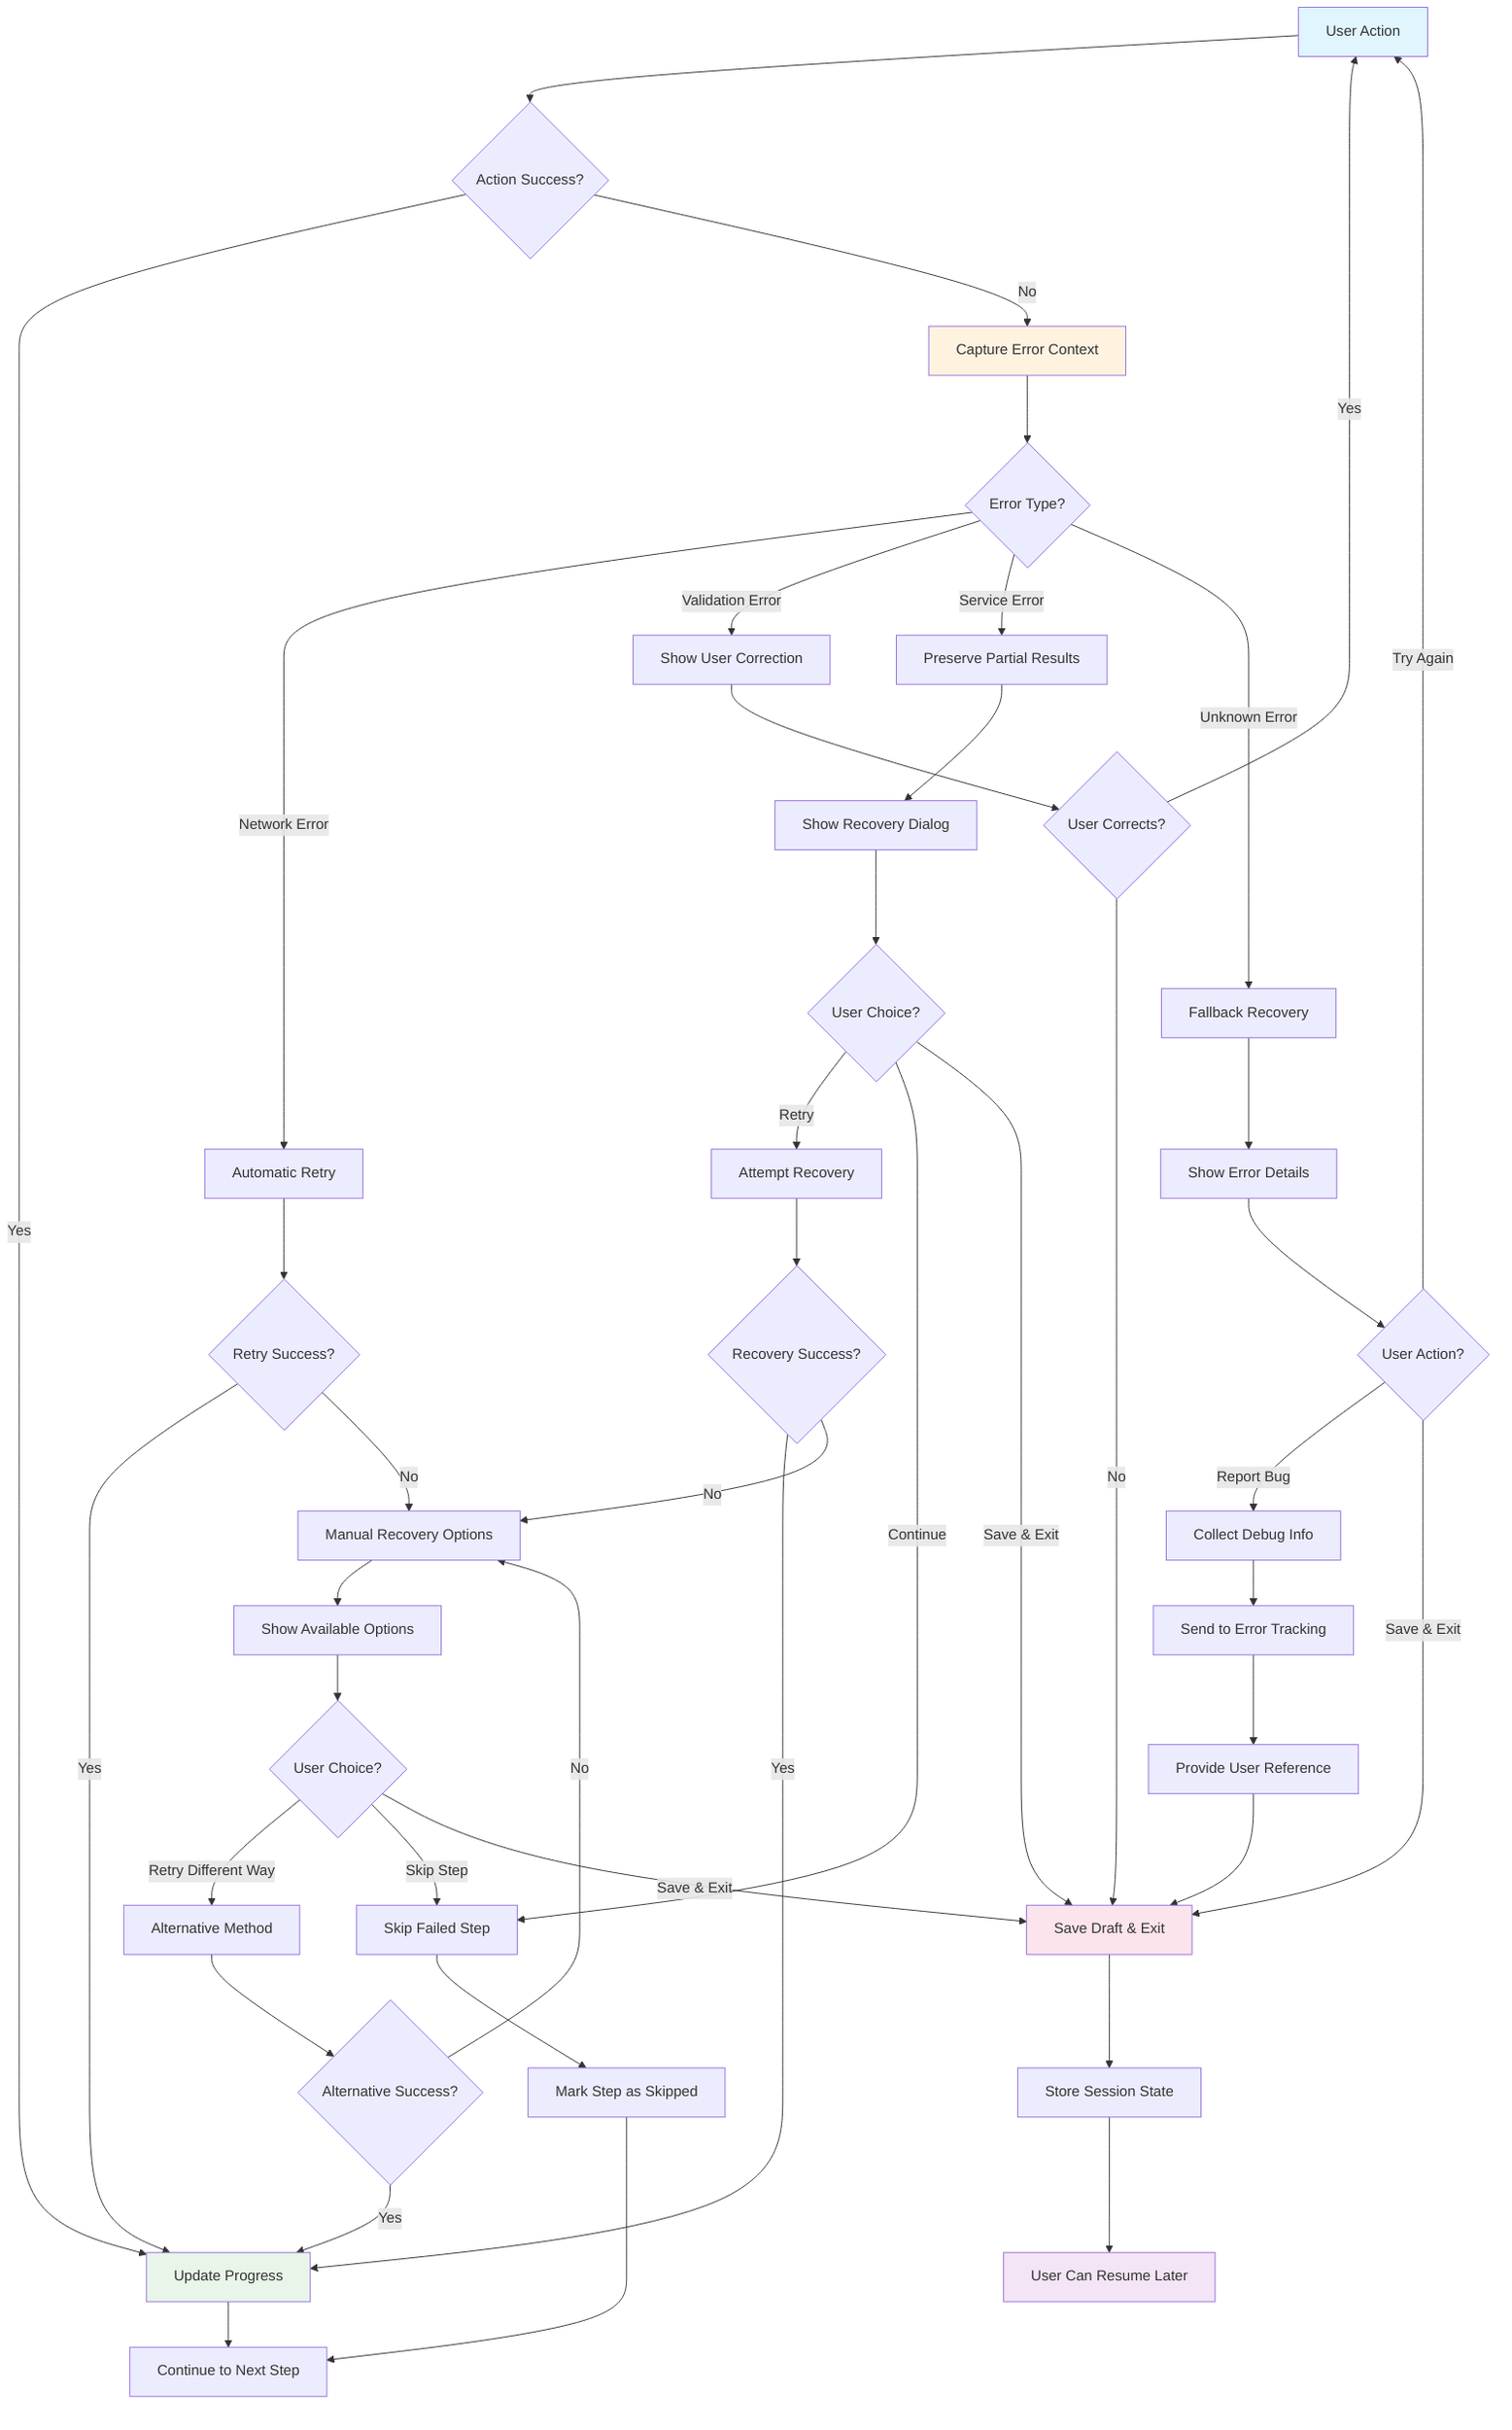 flowchart TD
    A[User Action] --> B{Action Success?}
    
    B -->|Yes| C[Update Progress]
    B -->|No| D[Capture Error Context]
    
    D --> E{Error Type?}
    
    E -->|Network Error| F[Automatic Retry]
    E -->|Validation Error| G[Show User Correction]
    E -->|Service Error| H[Preserve Partial Results]
    E -->|Unknown Error| I[Fallback Recovery]
    
    F --> J{Retry Success?}
    J -->|Yes| C
    J -->|No| K[Manual Recovery Options]
    
    G --> L{User Corrects?}
    L -->|Yes| A
    L -->|No| M[Save Draft & Exit]
    
    H --> N[Show Recovery Dialog]
    N --> O{User Choice?}
    O -->|Retry| P[Attempt Recovery]
    O -->|Continue| Q[Skip Failed Step]
    O -->|Save & Exit| M
    
    I --> R[Show Error Details]
    R --> S{User Action?}
    S -->|Report Bug| T[Collect Debug Info]
    S -->|Try Again| A
    S -->|Save & Exit| M
    
    K --> U[Show Available Options]
    U --> V{User Choice?}
    V -->|Retry Different Way| W[Alternative Method]
    V -->|Skip Step| Q
    V -->|Save & Exit| M
    
    P --> X{Recovery Success?}
    X -->|Yes| C
    X -->|No| K
    
    W --> Y{Alternative Success?}
    Y -->|Yes| C
    Y -->|No| K
    
    C --> Z[Continue to Next Step]
    Q --> AA[Mark Step as Skipped]
    AA --> Z
    M --> BB[Store Session State]
    BB --> CC[User Can Resume Later]
    
    T --> DD[Send to Error Tracking]
    DD --> EE[Provide User Reference]
    EE --> M
    
    style A fill:#e1f5fe
    style C fill:#e8f5e8
    style D fill:#fff3e0
    style M fill:#fce4ec
    style CC fill:#f3e5f5
